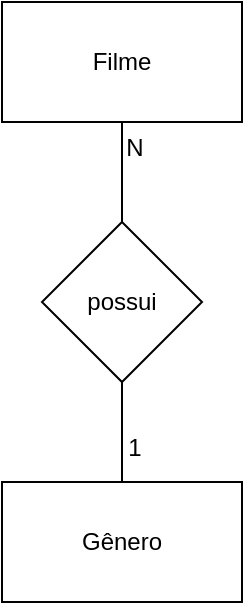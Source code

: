 <mxfile version="21.6.5" type="device" pages="7">
  <diagram name="1.0-exercicio-filmes" id="I-BGdNGA7U1FFxbziQIE">
    <mxGraphModel dx="1028" dy="574" grid="1" gridSize="10" guides="1" tooltips="1" connect="1" arrows="1" fold="1" page="1" pageScale="1" pageWidth="827" pageHeight="1169" math="0" shadow="0">
      <root>
        <mxCell id="0" />
        <mxCell id="1" parent="0" />
        <mxCell id="YZphu3kOSSdstlYhfyMW-1" value="Filme" style="rounded=0;whiteSpace=wrap;html=1;" vertex="1" parent="1">
          <mxGeometry x="354" y="110" width="120" height="60" as="geometry" />
        </mxCell>
        <mxCell id="YZphu3kOSSdstlYhfyMW-2" value="Gênero" style="rounded=0;whiteSpace=wrap;html=1;" vertex="1" parent="1">
          <mxGeometry x="354" y="350" width="120" height="60" as="geometry" />
        </mxCell>
        <mxCell id="YZphu3kOSSdstlYhfyMW-7" style="edgeStyle=orthogonalEdgeStyle;rounded=0;orthogonalLoop=1;jettySize=auto;html=1;exitX=0.5;exitY=0;exitDx=0;exitDy=0;entryX=0.5;entryY=1;entryDx=0;entryDy=0;endArrow=none;endFill=0;" edge="1" parent="1" source="YZphu3kOSSdstlYhfyMW-3" target="YZphu3kOSSdstlYhfyMW-1">
          <mxGeometry relative="1" as="geometry" />
        </mxCell>
        <mxCell id="YZphu3kOSSdstlYhfyMW-8" style="edgeStyle=orthogonalEdgeStyle;rounded=0;orthogonalLoop=1;jettySize=auto;html=1;exitX=0.5;exitY=1;exitDx=0;exitDy=0;entryX=0.5;entryY=0;entryDx=0;entryDy=0;endArrow=none;endFill=0;" edge="1" parent="1" source="YZphu3kOSSdstlYhfyMW-3" target="YZphu3kOSSdstlYhfyMW-2">
          <mxGeometry relative="1" as="geometry" />
        </mxCell>
        <mxCell id="YZphu3kOSSdstlYhfyMW-3" value="possui" style="rhombus;whiteSpace=wrap;html=1;" vertex="1" parent="1">
          <mxGeometry x="374" y="220" width="80" height="80" as="geometry" />
        </mxCell>
        <mxCell id="YZphu3kOSSdstlYhfyMW-18" value="1" style="text;html=1;align=center;verticalAlign=middle;resizable=0;points=[];autosize=1;strokeColor=none;fillColor=none;" vertex="1" parent="1">
          <mxGeometry x="405" y="318" width="30" height="30" as="geometry" />
        </mxCell>
        <mxCell id="YZphu3kOSSdstlYhfyMW-19" value="N" style="text;html=1;align=center;verticalAlign=middle;resizable=0;points=[];autosize=1;strokeColor=none;fillColor=none;" vertex="1" parent="1">
          <mxGeometry x="405" y="168" width="30" height="30" as="geometry" />
        </mxCell>
      </root>
    </mxGraphModel>
  </diagram>
  <diagram id="CU2UuW71HOpha8_t07lp" name="1.1-exercicio-pessoas">
    <mxGraphModel dx="1028" dy="517" grid="1" gridSize="10" guides="1" tooltips="1" connect="1" arrows="1" fold="1" page="1" pageScale="1" pageWidth="827" pageHeight="1169" math="0" shadow="0">
      <root>
        <mxCell id="0" />
        <mxCell id="1" parent="0" />
        <mxCell id="9IQwOJpV2tIMCUv4cz78-7" style="edgeStyle=orthogonalEdgeStyle;rounded=0;orthogonalLoop=1;jettySize=auto;html=1;entryX=0.5;entryY=1;entryDx=0;entryDy=0;endArrow=none;endFill=0;" edge="1" parent="1" source="9IQwOJpV2tIMCUv4cz78-1">
          <mxGeometry relative="1" as="geometry">
            <mxPoint x="414" y="180" as="targetPoint" />
          </mxGeometry>
        </mxCell>
        <mxCell id="9IQwOJpV2tIMCUv4cz78-1" value="Pessoa" style="rounded=0;whiteSpace=wrap;html=1;" vertex="1" parent="1">
          <mxGeometry x="354" y="230" width="120" height="60" as="geometry" />
        </mxCell>
        <mxCell id="9IQwOJpV2tIMCUv4cz78-5" style="edgeStyle=orthogonalEdgeStyle;rounded=0;orthogonalLoop=1;jettySize=auto;html=1;exitX=0;exitY=0.5;exitDx=0;exitDy=0;entryX=1;entryY=0.5;entryDx=0;entryDy=0;endArrow=none;endFill=0;" edge="1" parent="1" source="9IQwOJpV2tIMCUv4cz78-2" target="9IQwOJpV2tIMCUv4cz78-1">
          <mxGeometry relative="1" as="geometry" />
        </mxCell>
        <mxCell id="9IQwOJpV2tIMCUv4cz78-2" value="Emails" style="rounded=0;whiteSpace=wrap;html=1;" vertex="1" parent="1">
          <mxGeometry x="680" y="230" width="120" height="60" as="geometry" />
        </mxCell>
        <mxCell id="9IQwOJpV2tIMCUv4cz78-4" style="edgeStyle=orthogonalEdgeStyle;rounded=0;orthogonalLoop=1;jettySize=auto;html=1;endArrow=none;endFill=0;" edge="1" parent="1" source="9IQwOJpV2tIMCUv4cz78-3" target="9IQwOJpV2tIMCUv4cz78-1">
          <mxGeometry relative="1" as="geometry" />
        </mxCell>
        <mxCell id="9IQwOJpV2tIMCUv4cz78-3" value="Telefones" style="rounded=0;whiteSpace=wrap;html=1;" vertex="1" parent="1">
          <mxGeometry x="30" y="230" width="120" height="60" as="geometry" />
        </mxCell>
        <mxCell id="9IQwOJpV2tIMCUv4cz78-8" value="N" style="text;html=1;align=center;verticalAlign=middle;resizable=0;points=[];autosize=1;strokeColor=none;fillColor=none;" vertex="1" parent="1">
          <mxGeometry x="140" y="238" width="30" height="30" as="geometry" />
        </mxCell>
        <mxCell id="9IQwOJpV2tIMCUv4cz78-9" value="N" style="text;html=1;align=center;verticalAlign=middle;resizable=0;points=[];autosize=1;strokeColor=none;fillColor=none;" vertex="1" parent="1">
          <mxGeometry x="660" y="238" width="30" height="30" as="geometry" />
        </mxCell>
        <mxCell id="9IQwOJpV2tIMCUv4cz78-10" value="1" style="text;html=1;align=center;verticalAlign=middle;resizable=0;points=[];autosize=1;strokeColor=none;fillColor=none;" vertex="1" parent="1">
          <mxGeometry x="474" y="228" width="30" height="30" as="geometry" />
        </mxCell>
        <mxCell id="Zz_gHZl45tqb8q4Uxrso-1" value="possui" style="rhombus;whiteSpace=wrap;html=1;" vertex="1" parent="1">
          <mxGeometry x="210" y="220" width="80" height="80" as="geometry" />
        </mxCell>
        <mxCell id="1jNoZATQ0PYchABWmxlN-1" value="possui" style="rhombus;whiteSpace=wrap;html=1;" vertex="1" parent="1">
          <mxGeometry x="540" y="220" width="80" height="80" as="geometry" />
        </mxCell>
        <mxCell id="QV2ovt7Cpgw_d3lgKomS-1" value="CNH" style="ellipse;whiteSpace=wrap;html=1;" vertex="1" parent="1">
          <mxGeometry x="374" y="138" width="80" height="40" as="geometry" />
        </mxCell>
        <mxCell id="O3maNbYY7GkLywRqJN_z-1" value="1" style="text;html=1;align=center;verticalAlign=middle;resizable=0;points=[];autosize=1;strokeColor=none;fillColor=none;" vertex="1" parent="1">
          <mxGeometry x="325" y="228" width="30" height="30" as="geometry" />
        </mxCell>
      </root>
    </mxGraphModel>
  </diagram>
  <diagram id="02MyzW7_RCpUl3PUk8fm" name="1.2-exercicio-locadora">
    <mxGraphModel dx="1209" dy="608" grid="1" gridSize="10" guides="1" tooltips="1" connect="1" arrows="1" fold="1" page="1" pageScale="1" pageWidth="827" pageHeight="1169" math="0" shadow="0">
      <root>
        <mxCell id="0" />
        <mxCell id="1" parent="0" />
        <mxCell id="pgoecBLrP6WC7xK8D5ze-8" style="edgeStyle=orthogonalEdgeStyle;rounded=0;orthogonalLoop=1;jettySize=auto;html=1;endArrow=none;endFill=0;" edge="1" parent="1" source="VdG7JLdGuIOGSLcqiNNR-1" target="VdG7JLdGuIOGSLcqiNNR-2">
          <mxGeometry relative="1" as="geometry" />
        </mxCell>
        <mxCell id="VdG7JLdGuIOGSLcqiNNR-1" value="Empresas" style="rounded=0;whiteSpace=wrap;html=1;" vertex="1" parent="1">
          <mxGeometry x="27" y="240" width="120" height="60" as="geometry" />
        </mxCell>
        <mxCell id="VdG7JLdGuIOGSLcqiNNR-2" value="possui" style="rhombus;whiteSpace=wrap;html=1;" vertex="1" parent="1">
          <mxGeometry x="211" y="230" width="80" height="80" as="geometry" />
        </mxCell>
        <mxCell id="pgoecBLrP6WC7xK8D5ze-12" value="" style="edgeStyle=orthogonalEdgeStyle;rounded=0;orthogonalLoop=1;jettySize=auto;html=1;endArrow=none;endFill=0;" edge="1" parent="1" source="pgoecBLrP6WC7xK8D5ze-1" target="pgoecBLrP6WC7xK8D5ze-7">
          <mxGeometry relative="1" as="geometry" />
        </mxCell>
        <mxCell id="pgoecBLrP6WC7xK8D5ze-1" value="Veículos" style="rounded=0;whiteSpace=wrap;html=1;" vertex="1" parent="1">
          <mxGeometry x="357" y="240" width="120" height="60" as="geometry" />
        </mxCell>
        <mxCell id="pgoecBLrP6WC7xK8D5ze-5" value="Placa" style="ellipse;whiteSpace=wrap;html=1;" vertex="1" parent="1">
          <mxGeometry x="377" y="150" width="80" height="40" as="geometry" />
        </mxCell>
        <mxCell id="pgoecBLrP6WC7xK8D5ze-14" style="edgeStyle=orthogonalEdgeStyle;rounded=0;orthogonalLoop=1;jettySize=auto;html=1;exitX=0.5;exitY=0;exitDx=0;exitDy=0;entryX=0.5;entryY=1;entryDx=0;entryDy=0;endArrow=none;endFill=0;" edge="1" parent="1" source="pgoecBLrP6WC7xK8D5ze-6" target="pgoecBLrP6WC7xK8D5ze-7">
          <mxGeometry relative="1" as="geometry" />
        </mxCell>
        <mxCell id="pgoecBLrP6WC7xK8D5ze-6" value="Cliente" style="rounded=0;whiteSpace=wrap;html=1;" vertex="1" parent="1">
          <mxGeometry x="357" y="420" width="120" height="60" as="geometry" />
        </mxCell>
        <mxCell id="pgoecBLrP6WC7xK8D5ze-7" value="aluga" style="rhombus;whiteSpace=wrap;html=1;" vertex="1" parent="1">
          <mxGeometry x="377" y="320" width="80" height="80" as="geometry" />
        </mxCell>
        <mxCell id="pgoecBLrP6WC7xK8D5ze-10" style="edgeStyle=orthogonalEdgeStyle;rounded=0;orthogonalLoop=1;jettySize=auto;html=1;endArrow=none;endFill=0;" edge="1" parent="1">
          <mxGeometry relative="1" as="geometry">
            <mxPoint x="291" y="269.5" as="sourcePoint" />
            <mxPoint x="357" y="270" as="targetPoint" />
            <Array as="points">
              <mxPoint x="331" y="269.5" />
              <mxPoint x="331" y="269.5" />
            </Array>
          </mxGeometry>
        </mxCell>
        <mxCell id="pgoecBLrP6WC7xK8D5ze-19" style="edgeStyle=orthogonalEdgeStyle;rounded=0;orthogonalLoop=1;jettySize=auto;html=1;entryX=0.5;entryY=0;entryDx=0;entryDy=0;exitX=0.5;exitY=1;exitDx=0;exitDy=0;endArrow=none;endFill=0;" edge="1" parent="1" source="pgoecBLrP6WC7xK8D5ze-5" target="pgoecBLrP6WC7xK8D5ze-1">
          <mxGeometry relative="1" as="geometry">
            <mxPoint x="387" y="190" as="sourcePoint" />
            <mxPoint x="257" y="240" as="targetPoint" />
            <Array as="points">
              <mxPoint x="417" y="200" />
              <mxPoint x="417" y="200" />
            </Array>
          </mxGeometry>
        </mxCell>
        <mxCell id="dbm5YVzPwT5RKsMoLXLE-5" style="edgeStyle=orthogonalEdgeStyle;rounded=0;orthogonalLoop=1;jettySize=auto;html=1;entryX=1;entryY=0.5;entryDx=0;entryDy=0;endArrow=none;endFill=0;" edge="1" parent="1" source="dbm5YVzPwT5RKsMoLXLE-1" target="pgoecBLrP6WC7xK8D5ze-1">
          <mxGeometry relative="1" as="geometry" />
        </mxCell>
        <mxCell id="dbm5YVzPwT5RKsMoLXLE-1" value="possui" style="rhombus;whiteSpace=wrap;html=1;" vertex="1" parent="1">
          <mxGeometry x="537" y="160" width="80" height="80" as="geometry" />
        </mxCell>
        <mxCell id="dbm5YVzPwT5RKsMoLXLE-6" value="" style="edgeStyle=orthogonalEdgeStyle;rounded=0;orthogonalLoop=1;jettySize=auto;html=1;endArrow=none;endFill=0;" edge="1" parent="1" source="dbm5YVzPwT5RKsMoLXLE-3" target="dbm5YVzPwT5RKsMoLXLE-1">
          <mxGeometry relative="1" as="geometry" />
        </mxCell>
        <mxCell id="dbm5YVzPwT5RKsMoLXLE-3" value="Marca" style="rounded=0;whiteSpace=wrap;html=1;" vertex="1" parent="1">
          <mxGeometry x="673" y="170" width="120" height="60" as="geometry" />
        </mxCell>
        <mxCell id="dbm5YVzPwT5RKsMoLXLE-11" style="edgeStyle=orthogonalEdgeStyle;rounded=0;orthogonalLoop=1;jettySize=auto;html=1;exitX=0;exitY=0.5;exitDx=0;exitDy=0;endArrow=none;endFill=0;" edge="1" parent="1" source="dbm5YVzPwT5RKsMoLXLE-7">
          <mxGeometry relative="1" as="geometry">
            <mxPoint x="507" y="270" as="targetPoint" />
          </mxGeometry>
        </mxCell>
        <mxCell id="dbm5YVzPwT5RKsMoLXLE-7" value="possui" style="rhombus;whiteSpace=wrap;html=1;" vertex="1" parent="1">
          <mxGeometry x="537" y="310" width="80" height="80" as="geometry" />
        </mxCell>
        <mxCell id="dbm5YVzPwT5RKsMoLXLE-8" value="" style="edgeStyle=orthogonalEdgeStyle;rounded=0;orthogonalLoop=1;jettySize=auto;html=1;endArrow=none;endFill=0;" edge="1" parent="1" source="dbm5YVzPwT5RKsMoLXLE-9" target="dbm5YVzPwT5RKsMoLXLE-7">
          <mxGeometry relative="1" as="geometry" />
        </mxCell>
        <mxCell id="dbm5YVzPwT5RKsMoLXLE-9" value="Modelo" style="rounded=0;whiteSpace=wrap;html=1;" vertex="1" parent="1">
          <mxGeometry x="673" y="320" width="120" height="60" as="geometry" />
        </mxCell>
        <mxCell id="dbm5YVzPwT5RKsMoLXLE-12" style="edgeStyle=orthogonalEdgeStyle;rounded=0;orthogonalLoop=1;jettySize=auto;html=1;endArrow=none;endFill=0;" edge="1" parent="1" source="dbm5YVzPwT5RKsMoLXLE-13" target="dbm5YVzPwT5RKsMoLXLE-14">
          <mxGeometry relative="1" as="geometry" />
        </mxCell>
        <mxCell id="dbm5YVzPwT5RKsMoLXLE-13" value="Empresas" style="rounded=0;whiteSpace=wrap;html=1;" vertex="1" parent="1">
          <mxGeometry x="34" y="640" width="120" height="60" as="geometry" />
        </mxCell>
        <mxCell id="dbm5YVzPwT5RKsMoLXLE-14" value="possui" style="rhombus;whiteSpace=wrap;html=1;" vertex="1" parent="1">
          <mxGeometry x="218" y="630" width="80" height="80" as="geometry" />
        </mxCell>
        <mxCell id="dbm5YVzPwT5RKsMoLXLE-15" value="" style="edgeStyle=orthogonalEdgeStyle;rounded=0;orthogonalLoop=1;jettySize=auto;html=1;endArrow=none;endFill=0;" edge="1" parent="1" source="dbm5YVzPwT5RKsMoLXLE-16" target="dbm5YVzPwT5RKsMoLXLE-20">
          <mxGeometry relative="1" as="geometry" />
        </mxCell>
        <mxCell id="dbm5YVzPwT5RKsMoLXLE-16" value="Veículos" style="rounded=0;whiteSpace=wrap;html=1;" vertex="1" parent="1">
          <mxGeometry x="364" y="640" width="120" height="60" as="geometry" />
        </mxCell>
        <mxCell id="dbm5YVzPwT5RKsMoLXLE-17" value="Placa" style="ellipse;whiteSpace=wrap;html=1;" vertex="1" parent="1">
          <mxGeometry x="384" y="550" width="80" height="40" as="geometry" />
        </mxCell>
        <mxCell id="dbm5YVzPwT5RKsMoLXLE-18" style="edgeStyle=orthogonalEdgeStyle;rounded=0;orthogonalLoop=1;jettySize=auto;html=1;exitX=0.5;exitY=0;exitDx=0;exitDy=0;entryX=0.5;entryY=1;entryDx=0;entryDy=0;endArrow=none;endFill=0;" edge="1" parent="1" source="dbm5YVzPwT5RKsMoLXLE-19" target="dbm5YVzPwT5RKsMoLXLE-20">
          <mxGeometry relative="1" as="geometry" />
        </mxCell>
        <mxCell id="dbm5YVzPwT5RKsMoLXLE-19" value="Aluguel" style="rounded=0;whiteSpace=wrap;html=1;" vertex="1" parent="1">
          <mxGeometry x="364" y="820" width="120" height="60" as="geometry" />
        </mxCell>
        <mxCell id="dbm5YVzPwT5RKsMoLXLE-20" value="possui" style="rhombus;whiteSpace=wrap;html=1;" vertex="1" parent="1">
          <mxGeometry x="384" y="720" width="80" height="80" as="geometry" />
        </mxCell>
        <mxCell id="dbm5YVzPwT5RKsMoLXLE-21" style="edgeStyle=orthogonalEdgeStyle;rounded=0;orthogonalLoop=1;jettySize=auto;html=1;endArrow=none;endFill=0;" edge="1" parent="1">
          <mxGeometry relative="1" as="geometry">
            <mxPoint x="298" y="669.5" as="sourcePoint" />
            <mxPoint x="364" y="670" as="targetPoint" />
            <Array as="points">
              <mxPoint x="338" y="669.5" />
              <mxPoint x="338" y="669.5" />
            </Array>
          </mxGeometry>
        </mxCell>
        <mxCell id="dbm5YVzPwT5RKsMoLXLE-22" style="edgeStyle=orthogonalEdgeStyle;rounded=0;orthogonalLoop=1;jettySize=auto;html=1;entryX=0.5;entryY=0;entryDx=0;entryDy=0;exitX=0.5;exitY=1;exitDx=0;exitDy=0;endArrow=none;endFill=0;" edge="1" parent="1" source="dbm5YVzPwT5RKsMoLXLE-17" target="dbm5YVzPwT5RKsMoLXLE-16">
          <mxGeometry relative="1" as="geometry">
            <mxPoint x="394" y="590" as="sourcePoint" />
            <mxPoint x="264" y="640" as="targetPoint" />
            <Array as="points">
              <mxPoint x="424" y="600" />
              <mxPoint x="424" y="600" />
            </Array>
          </mxGeometry>
        </mxCell>
        <mxCell id="dbm5YVzPwT5RKsMoLXLE-23" style="edgeStyle=orthogonalEdgeStyle;rounded=0;orthogonalLoop=1;jettySize=auto;html=1;entryX=1;entryY=0.5;entryDx=0;entryDy=0;endArrow=none;endFill=0;" edge="1" parent="1" source="dbm5YVzPwT5RKsMoLXLE-24" target="dbm5YVzPwT5RKsMoLXLE-16">
          <mxGeometry relative="1" as="geometry" />
        </mxCell>
        <mxCell id="dbm5YVzPwT5RKsMoLXLE-24" value="possui" style="rhombus;whiteSpace=wrap;html=1;" vertex="1" parent="1">
          <mxGeometry x="544" y="560" width="80" height="80" as="geometry" />
        </mxCell>
        <mxCell id="dbm5YVzPwT5RKsMoLXLE-25" value="" style="edgeStyle=orthogonalEdgeStyle;rounded=0;orthogonalLoop=1;jettySize=auto;html=1;endArrow=none;endFill=0;" edge="1" parent="1" source="dbm5YVzPwT5RKsMoLXLE-26" target="dbm5YVzPwT5RKsMoLXLE-24">
          <mxGeometry relative="1" as="geometry" />
        </mxCell>
        <mxCell id="dbm5YVzPwT5RKsMoLXLE-26" value="Marca" style="rounded=0;whiteSpace=wrap;html=1;" vertex="1" parent="1">
          <mxGeometry x="680" y="570" width="120" height="60" as="geometry" />
        </mxCell>
        <mxCell id="dbm5YVzPwT5RKsMoLXLE-27" style="edgeStyle=orthogonalEdgeStyle;rounded=0;orthogonalLoop=1;jettySize=auto;html=1;exitX=0;exitY=0.5;exitDx=0;exitDy=0;endArrow=none;endFill=0;" edge="1" parent="1" source="dbm5YVzPwT5RKsMoLXLE-28">
          <mxGeometry relative="1" as="geometry">
            <mxPoint x="514" y="670" as="targetPoint" />
          </mxGeometry>
        </mxCell>
        <mxCell id="dbm5YVzPwT5RKsMoLXLE-28" value="possui" style="rhombus;whiteSpace=wrap;html=1;" vertex="1" parent="1">
          <mxGeometry x="544" y="710" width="80" height="80" as="geometry" />
        </mxCell>
        <mxCell id="dbm5YVzPwT5RKsMoLXLE-29" value="" style="edgeStyle=orthogonalEdgeStyle;rounded=0;orthogonalLoop=1;jettySize=auto;html=1;endArrow=none;endFill=0;" edge="1" parent="1" source="dbm5YVzPwT5RKsMoLXLE-30" target="dbm5YVzPwT5RKsMoLXLE-28">
          <mxGeometry relative="1" as="geometry" />
        </mxCell>
        <mxCell id="dbm5YVzPwT5RKsMoLXLE-30" value="Modelo" style="rounded=0;whiteSpace=wrap;html=1;" vertex="1" parent="1">
          <mxGeometry x="680" y="720" width="120" height="60" as="geometry" />
        </mxCell>
        <mxCell id="dbm5YVzPwT5RKsMoLXLE-31" value="" style="edgeStyle=orthogonalEdgeStyle;rounded=0;orthogonalLoop=1;jettySize=auto;html=1;endArrow=none;endFill=0;" edge="1" parent="1" target="dbm5YVzPwT5RKsMoLXLE-34">
          <mxGeometry relative="1" as="geometry">
            <mxPoint x="424" y="880" as="sourcePoint" />
          </mxGeometry>
        </mxCell>
        <mxCell id="dbm5YVzPwT5RKsMoLXLE-32" style="edgeStyle=orthogonalEdgeStyle;rounded=0;orthogonalLoop=1;jettySize=auto;html=1;exitX=0.5;exitY=0;exitDx=0;exitDy=0;entryX=0.5;entryY=1;entryDx=0;entryDy=0;endArrow=none;endFill=0;" edge="1" parent="1" source="dbm5YVzPwT5RKsMoLXLE-33" target="dbm5YVzPwT5RKsMoLXLE-34">
          <mxGeometry relative="1" as="geometry" />
        </mxCell>
        <mxCell id="dbm5YVzPwT5RKsMoLXLE-37" value="" style="edgeStyle=orthogonalEdgeStyle;rounded=0;orthogonalLoop=1;jettySize=auto;html=1;endArrow=none;endFill=0;" edge="1" parent="1" source="dbm5YVzPwT5RKsMoLXLE-33" target="dbm5YVzPwT5RKsMoLXLE-35">
          <mxGeometry relative="1" as="geometry" />
        </mxCell>
        <mxCell id="dbm5YVzPwT5RKsMoLXLE-38" value="" style="edgeStyle=orthogonalEdgeStyle;rounded=0;orthogonalLoop=1;jettySize=auto;html=1;endArrow=none;endFill=0;" edge="1" parent="1" source="dbm5YVzPwT5RKsMoLXLE-33" target="dbm5YVzPwT5RKsMoLXLE-36">
          <mxGeometry relative="1" as="geometry" />
        </mxCell>
        <mxCell id="dbm5YVzPwT5RKsMoLXLE-33" value="Cliente" style="rounded=0;whiteSpace=wrap;html=1;" vertex="1" parent="1">
          <mxGeometry x="364" y="1000" width="120" height="60" as="geometry" />
        </mxCell>
        <mxCell id="dbm5YVzPwT5RKsMoLXLE-34" value="possui" style="rhombus;whiteSpace=wrap;html=1;" vertex="1" parent="1">
          <mxGeometry x="384" y="900" width="80" height="80" as="geometry" />
        </mxCell>
        <mxCell id="dbm5YVzPwT5RKsMoLXLE-35" value="CPF" style="ellipse;whiteSpace=wrap;html=1;" vertex="1" parent="1">
          <mxGeometry x="537" y="1010" width="80" height="40" as="geometry" />
        </mxCell>
        <mxCell id="dbm5YVzPwT5RKsMoLXLE-36" value="Nome" style="ellipse;whiteSpace=wrap;html=1;" vertex="1" parent="1">
          <mxGeometry x="230" y="1010" width="80" height="40" as="geometry" />
        </mxCell>
        <mxCell id="dbm5YVzPwT5RKsMoLXLE-39" value="N" style="text;html=1;align=center;verticalAlign=middle;resizable=0;points=[];autosize=1;strokeColor=none;fillColor=none;" vertex="1" parent="1">
          <mxGeometry x="325" y="248" width="30" height="30" as="geometry" />
        </mxCell>
        <mxCell id="dbm5YVzPwT5RKsMoLXLE-40" value="1" style="text;html=1;align=center;verticalAlign=middle;resizable=0;points=[];autosize=1;strokeColor=none;fillColor=none;" vertex="1" parent="1">
          <mxGeometry x="140" y="248" width="30" height="30" as="geometry" />
        </mxCell>
        <mxCell id="dbm5YVzPwT5RKsMoLXLE-41" value="1" style="text;html=1;align=center;verticalAlign=middle;resizable=0;points=[];autosize=1;strokeColor=none;fillColor=none;" vertex="1" parent="1">
          <mxGeometry x="645" y="198" width="30" height="30" as="geometry" />
        </mxCell>
        <mxCell id="dbm5YVzPwT5RKsMoLXLE-42" value="1" style="text;html=1;align=center;verticalAlign=middle;resizable=0;points=[];autosize=1;strokeColor=none;fillColor=none;" vertex="1" parent="1">
          <mxGeometry x="464" y="248" width="30" height="30" as="geometry" />
        </mxCell>
        <mxCell id="dbm5YVzPwT5RKsMoLXLE-43" value="1" style="text;html=1;align=center;verticalAlign=middle;resizable=0;points=[];autosize=1;strokeColor=none;fillColor=none;" vertex="1" parent="1">
          <mxGeometry x="643" y="320" width="30" height="30" as="geometry" />
        </mxCell>
        <mxCell id="dbm5YVzPwT5RKsMoLXLE-44" value="1" style="text;html=1;align=center;verticalAlign=middle;resizable=0;points=[];autosize=1;strokeColor=none;fillColor=none;" vertex="1" parent="1">
          <mxGeometry x="385" y="398" width="30" height="30" as="geometry" />
        </mxCell>
        <mxCell id="dbm5YVzPwT5RKsMoLXLE-45" value="N" style="text;html=1;align=center;verticalAlign=middle;resizable=0;points=[];autosize=1;strokeColor=none;fillColor=none;" vertex="1" parent="1">
          <mxGeometry x="385" y="298" width="30" height="30" as="geometry" />
        </mxCell>
        <mxCell id="dbm5YVzPwT5RKsMoLXLE-46" value="N" style="text;html=1;align=center;verticalAlign=middle;resizable=0;points=[];autosize=1;strokeColor=none;fillColor=none;" vertex="1" parent="1">
          <mxGeometry x="332" y="650" width="30" height="30" as="geometry" />
        </mxCell>
        <mxCell id="dbm5YVzPwT5RKsMoLXLE-47" value="1" style="text;html=1;align=center;verticalAlign=middle;resizable=0;points=[];autosize=1;strokeColor=none;fillColor=none;" vertex="1" parent="1">
          <mxGeometry x="147" y="650" width="30" height="30" as="geometry" />
        </mxCell>
        <mxCell id="dbm5YVzPwT5RKsMoLXLE-48" value="1" style="text;html=1;align=center;verticalAlign=middle;resizable=0;points=[];autosize=1;strokeColor=none;fillColor=none;" vertex="1" parent="1">
          <mxGeometry x="652" y="600" width="30" height="30" as="geometry" />
        </mxCell>
        <mxCell id="dbm5YVzPwT5RKsMoLXLE-49" value="1" style="text;html=1;align=center;verticalAlign=middle;resizable=0;points=[];autosize=1;strokeColor=none;fillColor=none;" vertex="1" parent="1">
          <mxGeometry x="650" y="722" width="30" height="30" as="geometry" />
        </mxCell>
        <mxCell id="dbm5YVzPwT5RKsMoLXLE-50" value="N" style="text;html=1;align=center;verticalAlign=middle;resizable=0;points=[];autosize=1;strokeColor=none;fillColor=none;" vertex="1" parent="1">
          <mxGeometry x="392" y="800" width="30" height="30" as="geometry" />
        </mxCell>
        <mxCell id="dbm5YVzPwT5RKsMoLXLE-51" value="1" style="text;html=1;align=center;verticalAlign=middle;resizable=0;points=[];autosize=1;strokeColor=none;fillColor=none;" vertex="1" parent="1">
          <mxGeometry x="392" y="700" width="30" height="30" as="geometry" />
        </mxCell>
        <mxCell id="dbm5YVzPwT5RKsMoLXLE-52" value="1" style="text;html=1;align=center;verticalAlign=middle;resizable=0;points=[];autosize=1;strokeColor=none;fillColor=none;" vertex="1" parent="1">
          <mxGeometry x="385" y="968" width="30" height="30" as="geometry" />
        </mxCell>
        <mxCell id="dbm5YVzPwT5RKsMoLXLE-53" value="N" style="text;html=1;align=center;verticalAlign=middle;resizable=0;points=[];autosize=1;strokeColor=none;fillColor=none;" vertex="1" parent="1">
          <mxGeometry x="392" y="880" width="30" height="30" as="geometry" />
        </mxCell>
        <mxCell id="dbm5YVzPwT5RKsMoLXLE-54" value="1" style="text;html=1;align=center;verticalAlign=middle;resizable=0;points=[];autosize=1;strokeColor=none;fillColor=none;" vertex="1" parent="1">
          <mxGeometry x="485" y="638" width="30" height="30" as="geometry" />
        </mxCell>
      </root>
    </mxGraphModel>
  </diagram>
  <diagram id="2YCTpL5LTWsqLzix2I8e" name="1.3-exercicio-pclinics">
    <mxGraphModel dx="1869" dy="940" grid="1" gridSize="10" guides="1" tooltips="1" connect="1" arrows="1" fold="1" page="1" pageScale="1" pageWidth="827" pageHeight="1169" math="0" shadow="0">
      <root>
        <mxCell id="0" />
        <mxCell id="1" parent="0" />
        <mxCell id="6v6mWYqKibFyAExrrGuZ-11" style="edgeStyle=orthogonalEdgeStyle;rounded=0;orthogonalLoop=1;jettySize=auto;html=1;exitX=1;exitY=0.5;exitDx=0;exitDy=0;entryX=0;entryY=0.5;entryDx=0;entryDy=0;endArrow=none;endFill=0;" edge="1" parent="1" source="G8QMCM7ktY4HzcPHwu0p-2" target="6v6mWYqKibFyAExrrGuZ-3">
          <mxGeometry relative="1" as="geometry" />
        </mxCell>
        <mxCell id="G8QMCM7ktY4HzcPHwu0p-2" value="Clinica" style="rounded=0;whiteSpace=wrap;html=1;" vertex="1" parent="1">
          <mxGeometry y="150" width="120" height="60" as="geometry" />
        </mxCell>
        <mxCell id="6v6mWYqKibFyAExrrGuZ-2" style="edgeStyle=orthogonalEdgeStyle;rounded=0;orthogonalLoop=1;jettySize=auto;html=1;entryX=0.5;entryY=0;entryDx=0;entryDy=0;endArrow=none;endFill=0;" edge="1" parent="1" source="6v6mWYqKibFyAExrrGuZ-1" target="G8QMCM7ktY4HzcPHwu0p-2">
          <mxGeometry relative="1" as="geometry" />
        </mxCell>
        <mxCell id="6v6mWYqKibFyAExrrGuZ-1" value="Endereço" style="ellipse;whiteSpace=wrap;html=1;" vertex="1" parent="1">
          <mxGeometry x="20" y="60" width="80" height="40" as="geometry" />
        </mxCell>
        <mxCell id="6v6mWYqKibFyAExrrGuZ-12" style="edgeStyle=orthogonalEdgeStyle;rounded=0;orthogonalLoop=1;jettySize=auto;html=1;endArrow=none;endFill=0;" edge="1" parent="1" source="6v6mWYqKibFyAExrrGuZ-3" target="6v6mWYqKibFyAExrrGuZ-4">
          <mxGeometry relative="1" as="geometry" />
        </mxCell>
        <mxCell id="6v6mWYqKibFyAExrrGuZ-3" value="cadastra" style="rhombus;whiteSpace=wrap;html=1;" vertex="1" parent="1">
          <mxGeometry x="155" y="140" width="80" height="80" as="geometry" />
        </mxCell>
        <mxCell id="8ZcnrOEr7dViygReLH3v-12" value="" style="edgeStyle=orthogonalEdgeStyle;rounded=0;orthogonalLoop=1;jettySize=auto;html=1;endArrow=none;endFill=0;" edge="1" parent="1" source="6v6mWYqKibFyAExrrGuZ-4" target="8ZcnrOEr7dViygReLH3v-7">
          <mxGeometry relative="1" as="geometry" />
        </mxCell>
        <mxCell id="6v6mWYqKibFyAExrrGuZ-4" value="Veterinario" style="rounded=0;whiteSpace=wrap;html=1;" vertex="1" parent="1">
          <mxGeometry x="270" y="150" width="120" height="60" as="geometry" />
        </mxCell>
        <mxCell id="6v6mWYqKibFyAExrrGuZ-15" style="edgeStyle=orthogonalEdgeStyle;rounded=0;orthogonalLoop=1;jettySize=auto;html=1;entryX=0.5;entryY=1;entryDx=0;entryDy=0;endArrow=none;endFill=0;" edge="1" parent="1" source="6v6mWYqKibFyAExrrGuZ-6" target="6v6mWYqKibFyAExrrGuZ-7">
          <mxGeometry relative="1" as="geometry" />
        </mxCell>
        <mxCell id="6v6mWYqKibFyAExrrGuZ-6" value="Pet" style="rounded=0;whiteSpace=wrap;html=1;" vertex="1" parent="1">
          <mxGeometry x="545" y="360" width="120" height="60" as="geometry" />
        </mxCell>
        <mxCell id="6v6mWYqKibFyAExrrGuZ-7" value="Nome" style="ellipse;whiteSpace=wrap;html=1;" vertex="1" parent="1">
          <mxGeometry x="565" y="270" width="80" height="40" as="geometry" />
        </mxCell>
        <mxCell id="6v6mWYqKibFyAExrrGuZ-16" style="edgeStyle=orthogonalEdgeStyle;rounded=0;orthogonalLoop=1;jettySize=auto;html=1;exitX=0.5;exitY=1;exitDx=0;exitDy=0;entryX=0.5;entryY=0;entryDx=0;entryDy=0;endArrow=none;endFill=0;" edge="1" parent="1" source="6v6mWYqKibFyAExrrGuZ-8" target="6v6mWYqKibFyAExrrGuZ-6">
          <mxGeometry relative="1" as="geometry" />
        </mxCell>
        <mxCell id="6v6mWYqKibFyAExrrGuZ-8" value="Data de nascimento" style="ellipse;whiteSpace=wrap;html=1;" vertex="1" parent="1">
          <mxGeometry x="680" y="270" width="80" height="40" as="geometry" />
        </mxCell>
        <mxCell id="wMdFhBVSBYd1yxWIsnu8-2" style="edgeStyle=orthogonalEdgeStyle;rounded=0;orthogonalLoop=1;jettySize=auto;html=1;entryX=0.5;entryY=1;entryDx=0;entryDy=0;endArrow=none;endFill=0;" edge="1" parent="1" source="wMdFhBVSBYd1yxWIsnu8-1" target="6v6mWYqKibFyAExrrGuZ-6">
          <mxGeometry relative="1" as="geometry">
            <Array as="points">
              <mxPoint x="473" y="440" />
              <mxPoint x="605" y="440" />
            </Array>
          </mxGeometry>
        </mxCell>
        <mxCell id="wMdFhBVSBYd1yxWIsnu8-1" value="possui" style="rhombus;whiteSpace=wrap;html=1;" vertex="1" parent="1">
          <mxGeometry x="430" y="470" width="80" height="80" as="geometry" />
        </mxCell>
        <mxCell id="wMdFhBVSBYd1yxWIsnu8-4" style="edgeStyle=orthogonalEdgeStyle;rounded=0;orthogonalLoop=1;jettySize=auto;html=1;entryX=0.5;entryY=1;entryDx=0;entryDy=0;endArrow=none;endFill=0;" edge="1" parent="1" source="wMdFhBVSBYd1yxWIsnu8-3" target="wMdFhBVSBYd1yxWIsnu8-1">
          <mxGeometry relative="1" as="geometry" />
        </mxCell>
        <mxCell id="wMdFhBVSBYd1yxWIsnu8-3" value="Dono" style="rounded=0;whiteSpace=wrap;html=1;" vertex="1" parent="1">
          <mxGeometry x="410" y="585" width="120" height="60" as="geometry" />
        </mxCell>
        <mxCell id="wMdFhBVSBYd1yxWIsnu8-5" value="N" style="text;html=1;align=center;verticalAlign=middle;resizable=0;points=[];autosize=1;strokeColor=none;fillColor=none;" vertex="1" parent="1">
          <mxGeometry x="240" y="150" width="30" height="30" as="geometry" />
        </mxCell>
        <mxCell id="wMdFhBVSBYd1yxWIsnu8-7" value="N" style="text;html=1;align=center;verticalAlign=middle;resizable=0;points=[];autosize=1;strokeColor=none;fillColor=none;" vertex="1" parent="1">
          <mxGeometry x="440" y="555" width="30" height="30" as="geometry" />
        </mxCell>
        <mxCell id="8ZcnrOEr7dViygReLH3v-5" value="Atendimento" style="rounded=0;whiteSpace=wrap;html=1;" vertex="1" parent="1">
          <mxGeometry x="270" y="360" width="120" height="60" as="geometry" />
        </mxCell>
        <mxCell id="8ZcnrOEr7dViygReLH3v-11" value="" style="edgeStyle=orthogonalEdgeStyle;rounded=0;orthogonalLoop=1;jettySize=auto;html=1;endArrow=none;endFill=0;" edge="1" parent="1" source="8ZcnrOEr7dViygReLH3v-7" target="8ZcnrOEr7dViygReLH3v-5">
          <mxGeometry relative="1" as="geometry" />
        </mxCell>
        <mxCell id="8ZcnrOEr7dViygReLH3v-7" value="faz" style="rhombus;whiteSpace=wrap;html=1;" vertex="1" parent="1">
          <mxGeometry x="290" y="245" width="80" height="80" as="geometry" />
        </mxCell>
        <mxCell id="8ZcnrOEr7dViygReLH3v-9" value="" style="edgeStyle=orthogonalEdgeStyle;rounded=0;orthogonalLoop=1;jettySize=auto;html=1;endArrow=none;endFill=0;" edge="1" parent="1" source="8ZcnrOEr7dViygReLH3v-8" target="8ZcnrOEr7dViygReLH3v-5">
          <mxGeometry relative="1" as="geometry" />
        </mxCell>
        <mxCell id="8ZcnrOEr7dViygReLH3v-10" value="" style="edgeStyle=orthogonalEdgeStyle;rounded=0;orthogonalLoop=1;jettySize=auto;html=1;endArrow=none;endFill=0;" edge="1" parent="1" source="8ZcnrOEr7dViygReLH3v-8" target="6v6mWYqKibFyAExrrGuZ-6">
          <mxGeometry relative="1" as="geometry" />
        </mxCell>
        <mxCell id="8ZcnrOEr7dViygReLH3v-8" value="atende" style="rhombus;whiteSpace=wrap;html=1;" vertex="1" parent="1">
          <mxGeometry x="430" y="350" width="80" height="80" as="geometry" />
        </mxCell>
        <mxCell id="8ZcnrOEr7dViygReLH3v-25" value="" style="edgeStyle=orthogonalEdgeStyle;rounded=0;orthogonalLoop=1;jettySize=auto;html=1;endArrow=none;endFill=0;" edge="1" parent="1" source="8ZcnrOEr7dViygReLH3v-13" target="6v6mWYqKibFyAExrrGuZ-6">
          <mxGeometry relative="1" as="geometry" />
        </mxCell>
        <mxCell id="8ZcnrOEr7dViygReLH3v-13" value="possui" style="rhombus;whiteSpace=wrap;html=1;" vertex="1" parent="1">
          <mxGeometry x="565" y="470" width="80" height="80" as="geometry" />
        </mxCell>
        <mxCell id="8ZcnrOEr7dViygReLH3v-14" style="edgeStyle=orthogonalEdgeStyle;rounded=0;orthogonalLoop=1;jettySize=auto;html=1;entryX=0.5;entryY=1;entryDx=0;entryDy=0;endArrow=none;endFill=0;" edge="1" parent="1" source="8ZcnrOEr7dViygReLH3v-15" target="8ZcnrOEr7dViygReLH3v-13">
          <mxGeometry relative="1" as="geometry" />
        </mxCell>
        <mxCell id="8ZcnrOEr7dViygReLH3v-15" value="TipoPet" style="rounded=0;whiteSpace=wrap;html=1;" vertex="1" parent="1">
          <mxGeometry x="545" y="585" width="120" height="60" as="geometry" />
        </mxCell>
        <mxCell id="8ZcnrOEr7dViygReLH3v-16" value="1" style="text;html=1;align=center;verticalAlign=middle;resizable=0;points=[];autosize=1;strokeColor=none;fillColor=none;" vertex="1" parent="1">
          <mxGeometry x="575" y="555" width="30" height="30" as="geometry" />
        </mxCell>
        <mxCell id="8ZcnrOEr7dViygReLH3v-24" value="" style="edgeStyle=orthogonalEdgeStyle;rounded=0;orthogonalLoop=1;jettySize=auto;html=1;entryX=0.5;entryY=1;entryDx=0;entryDy=0;endArrow=none;endFill=0;" edge="1" parent="1" source="8ZcnrOEr7dViygReLH3v-17" target="6v6mWYqKibFyAExrrGuZ-6">
          <mxGeometry relative="1" as="geometry">
            <mxPoint x="740" y="380" as="targetPoint" />
            <Array as="points">
              <mxPoint x="740" y="440" />
              <mxPoint x="605" y="440" />
            </Array>
          </mxGeometry>
        </mxCell>
        <mxCell id="8ZcnrOEr7dViygReLH3v-17" value="possui" style="rhombus;whiteSpace=wrap;html=1;" vertex="1" parent="1">
          <mxGeometry x="700" y="470" width="80" height="80" as="geometry" />
        </mxCell>
        <mxCell id="8ZcnrOEr7dViygReLH3v-18" style="edgeStyle=orthogonalEdgeStyle;rounded=0;orthogonalLoop=1;jettySize=auto;html=1;entryX=0.5;entryY=1;entryDx=0;entryDy=0;endArrow=none;endFill=0;" edge="1" parent="1" source="8ZcnrOEr7dViygReLH3v-19" target="8ZcnrOEr7dViygReLH3v-17">
          <mxGeometry relative="1" as="geometry" />
        </mxCell>
        <mxCell id="8ZcnrOEr7dViygReLH3v-19" value="Raca" style="rounded=0;whiteSpace=wrap;html=1;" vertex="1" parent="1">
          <mxGeometry x="680" y="585" width="120" height="60" as="geometry" />
        </mxCell>
        <mxCell id="8ZcnrOEr7dViygReLH3v-20" value="1" style="text;html=1;align=center;verticalAlign=middle;resizable=0;points=[];autosize=1;strokeColor=none;fillColor=none;" vertex="1" parent="1">
          <mxGeometry x="710" y="555" width="30" height="30" as="geometry" />
        </mxCell>
        <mxCell id="8ZcnrOEr7dViygReLH3v-26" value="1" style="text;html=1;align=center;verticalAlign=middle;resizable=0;points=[];autosize=1;strokeColor=none;fillColor=none;" vertex="1" parent="1">
          <mxGeometry x="120" y="150" width="30" height="30" as="geometry" />
        </mxCell>
        <mxCell id="8ZcnrOEr7dViygReLH3v-27" value="N" style="text;html=1;align=center;verticalAlign=middle;resizable=0;points=[];autosize=1;strokeColor=none;fillColor=none;" vertex="1" parent="1">
          <mxGeometry x="330" y="330" width="30" height="30" as="geometry" />
        </mxCell>
        <mxCell id="8ZcnrOEr7dViygReLH3v-29" value="1" style="text;html=1;align=center;verticalAlign=middle;resizable=0;points=[];autosize=1;strokeColor=none;fillColor=none;" vertex="1" parent="1">
          <mxGeometry x="515" y="390" width="30" height="30" as="geometry" />
        </mxCell>
        <mxCell id="8ZcnrOEr7dViygReLH3v-30" value="N" style="text;html=1;align=center;verticalAlign=middle;resizable=0;points=[];autosize=1;strokeColor=none;fillColor=none;" vertex="1" parent="1">
          <mxGeometry x="575" y="420" width="30" height="30" as="geometry" />
        </mxCell>
        <mxCell id="8ZcnrOEr7dViygReLH3v-32" value="N" style="text;html=1;align=center;verticalAlign=middle;resizable=0;points=[];autosize=1;strokeColor=none;fillColor=none;" vertex="1" parent="1">
          <mxGeometry x="390" y="390" width="30" height="30" as="geometry" />
        </mxCell>
      </root>
    </mxGraphModel>
  </diagram>
  <diagram id="rbVx_Aj5NUXh1gx7yOWc" name="1.4-exercicio-optus">
    <mxGraphModel dx="1855" dy="574" grid="1" gridSize="10" guides="1" tooltips="1" connect="1" arrows="1" fold="1" page="1" pageScale="1" pageWidth="827" pageHeight="1169" math="0" shadow="0">
      <root>
        <mxCell id="0" />
        <mxCell id="1" parent="0" />
        <mxCell id="sOXlfP286KKBGf58Z_oa-3" value="" style="edgeStyle=orthogonalEdgeStyle;rounded=0;orthogonalLoop=1;jettySize=auto;html=1;endArrow=none;endFill=0;" edge="1" parent="1" source="0srbitcsv75SaofltJwT-1" target="y5SU4J_h8RDrbXkpnAb2-2">
          <mxGeometry relative="1" as="geometry" />
        </mxCell>
        <mxCell id="0srbitcsv75SaofltJwT-1" value="Optus" style="rounded=0;whiteSpace=wrap;html=1;" vertex="1" parent="1">
          <mxGeometry x="-800" y="460" width="120" height="60" as="geometry" />
        </mxCell>
        <mxCell id="sOXlfP286KKBGf58Z_oa-11" value="" style="edgeStyle=orthogonalEdgeStyle;rounded=0;orthogonalLoop=1;jettySize=auto;html=1;endArrow=none;endFill=0;" edge="1" parent="1" source="y5SU4J_h8RDrbXkpnAb2-1" target="y5SU4J_h8RDrbXkpnAb2-3">
          <mxGeometry relative="1" as="geometry" />
        </mxCell>
        <mxCell id="y5SU4J_h8RDrbXkpnAb2-1" value="Nome" style="ellipse;whiteSpace=wrap;html=1;" vertex="1" parent="1">
          <mxGeometry x="-180" y="380" width="80" height="40" as="geometry" />
        </mxCell>
        <mxCell id="sOXlfP286KKBGf58Z_oa-4" value="" style="edgeStyle=orthogonalEdgeStyle;rounded=0;orthogonalLoop=1;jettySize=auto;html=1;endArrow=none;endFill=0;" edge="1" parent="1" source="y5SU4J_h8RDrbXkpnAb2-2" target="sOXlfP286KKBGf58Z_oa-1">
          <mxGeometry relative="1" as="geometry" />
        </mxCell>
        <mxCell id="y5SU4J_h8RDrbXkpnAb2-2" value="gerencia" style="rhombus;whiteSpace=wrap;html=1;" vertex="1" parent="1">
          <mxGeometry x="-630" y="450" width="80" height="80" as="geometry" />
        </mxCell>
        <mxCell id="sOXlfP286KKBGf58Z_oa-6" value="" style="edgeStyle=orthogonalEdgeStyle;rounded=0;orthogonalLoop=1;jettySize=auto;html=1;endArrow=none;endFill=0;" edge="1" parent="1" source="y5SU4J_h8RDrbXkpnAb2-3" target="sOXlfP286KKBGf58Z_oa-2">
          <mxGeometry relative="1" as="geometry" />
        </mxCell>
        <mxCell id="y5SU4J_h8RDrbXkpnAb2-3" value="Artistas" style="rounded=0;whiteSpace=wrap;html=1;" vertex="1" parent="1">
          <mxGeometry x="-200" y="460" width="120" height="60" as="geometry" />
        </mxCell>
        <mxCell id="sOXlfP286KKBGf58Z_oa-5" value="" style="edgeStyle=orthogonalEdgeStyle;rounded=0;orthogonalLoop=1;jettySize=auto;html=1;endArrow=none;endFill=0;" edge="1" parent="1" source="sOXlfP286KKBGf58Z_oa-1" target="sOXlfP286KKBGf58Z_oa-2">
          <mxGeometry relative="1" as="geometry" />
        </mxCell>
        <mxCell id="sOXlfP286KKBGf58Z_oa-1" value="CDs dos artistas/Álbums" style="rounded=0;whiteSpace=wrap;html=1;" vertex="1" parent="1">
          <mxGeometry x="-500" y="460" width="120" height="60" as="geometry" />
        </mxCell>
        <mxCell id="sOXlfP286KKBGf58Z_oa-2" value="Pertence" style="rhombus;whiteSpace=wrap;html=1;" vertex="1" parent="1">
          <mxGeometry x="-330" y="450" width="80" height="80" as="geometry" />
        </mxCell>
        <mxCell id="sOXlfP286KKBGf58Z_oa-7" value="N" style="text;html=1;align=center;verticalAlign=middle;resizable=0;points=[];autosize=1;strokeColor=none;fillColor=none;" vertex="1" parent="1">
          <mxGeometry x="-385" y="468" width="30" height="30" as="geometry" />
        </mxCell>
        <mxCell id="sOXlfP286KKBGf58Z_oa-8" value="1" style="text;html=1;align=center;verticalAlign=middle;resizable=0;points=[];autosize=1;strokeColor=none;fillColor=none;" vertex="1" parent="1">
          <mxGeometry x="-220" y="468" width="30" height="30" as="geometry" />
        </mxCell>
        <mxCell id="sOXlfP286KKBGf58Z_oa-9" value="1" style="text;html=1;align=center;verticalAlign=middle;resizable=0;points=[];autosize=1;strokeColor=none;fillColor=none;" vertex="1" parent="1">
          <mxGeometry x="-690" y="468" width="30" height="30" as="geometry" />
        </mxCell>
        <mxCell id="sOXlfP286KKBGf58Z_oa-10" value="N" style="text;html=1;align=center;verticalAlign=middle;resizable=0;points=[];autosize=1;strokeColor=none;fillColor=none;" vertex="1" parent="1">
          <mxGeometry x="-525" y="468" width="30" height="30" as="geometry" />
        </mxCell>
        <mxCell id="sOXlfP286KKBGf58Z_oa-15" value="" style="edgeStyle=orthogonalEdgeStyle;rounded=0;orthogonalLoop=1;jettySize=auto;html=1;endArrow=none;endFill=0;" edge="1" parent="1" source="sOXlfP286KKBGf58Z_oa-12" target="sOXlfP286KKBGf58Z_oa-1">
          <mxGeometry relative="1" as="geometry" />
        </mxCell>
        <mxCell id="sOXlfP286KKBGf58Z_oa-12" value="possui" style="rhombus;whiteSpace=wrap;html=1;" vertex="1" parent="1">
          <mxGeometry x="-480" y="330" width="80" height="80" as="geometry" />
        </mxCell>
        <mxCell id="sOXlfP286KKBGf58Z_oa-14" value="" style="edgeStyle=orthogonalEdgeStyle;rounded=0;orthogonalLoop=1;jettySize=auto;html=1;endArrow=none;endFill=0;" edge="1" parent="1" source="sOXlfP286KKBGf58Z_oa-13" target="sOXlfP286KKBGf58Z_oa-12">
          <mxGeometry relative="1" as="geometry" />
        </mxCell>
        <mxCell id="sOXlfP286KKBGf58Z_oa-13" value="Estilos" style="rounded=0;whiteSpace=wrap;html=1;" vertex="1" parent="1">
          <mxGeometry x="-500" y="220" width="120" height="60" as="geometry" />
        </mxCell>
        <mxCell id="sOXlfP286KKBGf58Z_oa-16" value="1" style="text;html=1;align=center;verticalAlign=middle;resizable=0;points=[];autosize=1;strokeColor=none;fillColor=none;" vertex="1" parent="1">
          <mxGeometry x="-445" y="438" width="30" height="30" as="geometry" />
        </mxCell>
        <mxCell id="sOXlfP286KKBGf58Z_oa-17" value="N" style="text;html=1;align=center;verticalAlign=middle;resizable=0;points=[];autosize=1;strokeColor=none;fillColor=none;" vertex="1" parent="1">
          <mxGeometry x="-445" y="278" width="30" height="30" as="geometry" />
        </mxCell>
        <mxCell id="sOXlfP286KKBGf58Z_oa-18" value="A Optus é uma empresa no ramo musical que deseja realizar o gerenciamento dos lançamentos de novos cds de seus artistas. Cada álbum lançado poderá conter mais de um estilo vinculado (ex.: Indie e Folk).&#xa;É importante que você crie também uma estratégia para que os usuários possuam acesso à plataforma.&#xa;Os usuários deverão conter nome, email, senha e o tipo de permissão (eles podem ser do tipo administrador ou comum).&#xa;&#xa;&#xa;Observações:&#xa;Os Artistas deverão possuir somente nome.&#xa;Estilos: nome.&#xa;Albuns: titulo, data de lançamento, localizacao, quantidade de minutos, se o álbum está ativo para visualização, a quem pertence (somente um artista por álbum) e quais os estilos vinculados." style="text;whiteSpace=wrap;" vertex="1" parent="1">
          <mxGeometry x="-750" y="10" width="560" height="230" as="geometry" />
        </mxCell>
        <mxCell id="sOXlfP286KKBGf58Z_oa-29" style="edgeStyle=orthogonalEdgeStyle;rounded=0;orthogonalLoop=1;jettySize=auto;html=1;endArrow=none;endFill=0;" edge="1" parent="1" source="sOXlfP286KKBGf58Z_oa-19">
          <mxGeometry relative="1" as="geometry">
            <mxPoint x="-480" y="550" as="targetPoint" />
            <Array as="points">
              <mxPoint x="-560" y="550" />
            </Array>
          </mxGeometry>
        </mxCell>
        <mxCell id="sOXlfP286KKBGf58Z_oa-19" value="Data de lançamento" style="ellipse;whiteSpace=wrap;html=1;" vertex="1" parent="1">
          <mxGeometry x="-600" y="600" width="80" height="40" as="geometry" />
        </mxCell>
        <mxCell id="sOXlfP286KKBGf58Z_oa-25" value="" style="edgeStyle=orthogonalEdgeStyle;rounded=0;orthogonalLoop=1;jettySize=auto;html=1;entryX=0.5;entryY=1;entryDx=0;entryDy=0;endArrow=none;endFill=0;" edge="1" parent="1" source="sOXlfP286KKBGf58Z_oa-20" target="sOXlfP286KKBGf58Z_oa-1">
          <mxGeometry relative="1" as="geometry">
            <Array as="points">
              <mxPoint x="-480" y="549" />
              <mxPoint x="-440" y="549" />
            </Array>
          </mxGeometry>
        </mxCell>
        <mxCell id="sOXlfP286KKBGf58Z_oa-20" value="Localização" style="ellipse;whiteSpace=wrap;html=1;" vertex="1" parent="1">
          <mxGeometry x="-520" y="600" width="80" height="40" as="geometry" />
        </mxCell>
        <mxCell id="sOXlfP286KKBGf58Z_oa-26" value="" style="edgeStyle=orthogonalEdgeStyle;rounded=0;orthogonalLoop=1;jettySize=auto;html=1;endArrow=none;endFill=0;" edge="1" parent="1" source="sOXlfP286KKBGf58Z_oa-21">
          <mxGeometry relative="1" as="geometry">
            <mxPoint x="-440" y="530" as="targetPoint" />
            <Array as="points">
              <mxPoint x="-400" y="549" />
              <mxPoint x="-440" y="549" />
            </Array>
          </mxGeometry>
        </mxCell>
        <mxCell id="sOXlfP286KKBGf58Z_oa-21" value="Quantidade de minutos" style="ellipse;whiteSpace=wrap;html=1;" vertex="1" parent="1">
          <mxGeometry x="-440" y="600" width="80" height="40" as="geometry" />
        </mxCell>
        <mxCell id="sOXlfP286KKBGf58Z_oa-22" value="Se o&amp;nbsp;álbum está ativo para visualização" style="ellipse;whiteSpace=wrap;html=1;" vertex="1" parent="1">
          <mxGeometry x="-320" y="300" width="80" height="40" as="geometry" />
        </mxCell>
        <mxCell id="sOXlfP286KKBGf58Z_oa-27" value="" style="edgeStyle=orthogonalEdgeStyle;rounded=0;orthogonalLoop=1;jettySize=auto;html=1;endArrow=none;endFill=0;" edge="1" parent="1" source="sOXlfP286KKBGf58Z_oa-23">
          <mxGeometry relative="1" as="geometry">
            <mxPoint x="-400" y="549" as="targetPoint" />
            <Array as="points">
              <mxPoint x="-320" y="550" />
              <mxPoint x="-399" y="550" />
            </Array>
          </mxGeometry>
        </mxCell>
        <mxCell id="sOXlfP286KKBGf58Z_oa-23" value="A quem pertence" style="ellipse;whiteSpace=wrap;html=1;" vertex="1" parent="1">
          <mxGeometry x="-360" y="600" width="80" height="40" as="geometry" />
        </mxCell>
      </root>
    </mxGraphModel>
  </diagram>
  <diagram id="AsGj-UvPsZRwxKUi1zK-" name="1.5-exercicio-ecommerce">
    <mxGraphModel dx="1028" dy="574" grid="1" gridSize="10" guides="1" tooltips="1" connect="1" arrows="1" fold="1" page="1" pageScale="1" pageWidth="827" pageHeight="1169" math="0" shadow="0">
      <root>
        <mxCell id="0" />
        <mxCell id="1" parent="0" />
        <mxCell id="TZ9iRCG0tN3ri92aX7-4-1" value="SenaiShop" style="rounded=0;whiteSpace=wrap;html=1;" vertex="1" parent="1">
          <mxGeometry x="350" y="270" width="120" height="60" as="geometry" />
        </mxCell>
        <mxCell id="TZ9iRCG0tN3ri92aX7-4-2" value="Possui" style="rhombus;whiteSpace=wrap;html=1;" vertex="1" parent="1">
          <mxGeometry x="370" y="370" width="80" height="80" as="geometry" />
        </mxCell>
        <mxCell id="wdfOjm0qx6yypDMN57us-1" value="Nome" style="ellipse;whiteSpace=wrap;html=1;" vertex="1" parent="1">
          <mxGeometry x="10" y="360" width="80" height="40" as="geometry" />
        </mxCell>
        <mxCell id="wdfOjm0qx6yypDMN57us-2" value="Categorias" style="rounded=0;whiteSpace=wrap;html=1;" vertex="1" parent="1">
          <mxGeometry x="354" y="500" width="120" height="60" as="geometry" />
        </mxCell>
        <mxCell id="wdfOjm0qx6yypDMN57us-4" value="Possui" style="rhombus;whiteSpace=wrap;html=1;" vertex="1" parent="1">
          <mxGeometry x="370" y="610" width="80" height="80" as="geometry" />
        </mxCell>
        <mxCell id="wdfOjm0qx6yypDMN57us-5" value="Subcategorias" style="rounded=0;whiteSpace=wrap;html=1;" vertex="1" parent="1">
          <mxGeometry x="354" y="740" width="120" height="60" as="geometry" />
        </mxCell>
        <mxCell id="wdfOjm0qx6yypDMN57us-6" value="Produto" style="rounded=0;whiteSpace=wrap;html=1;" vertex="1" parent="1">
          <mxGeometry x="650" y="740" width="120" height="60" as="geometry" />
        </mxCell>
        <mxCell id="wdfOjm0qx6yypDMN57us-7" value="Possui" style="rhombus;whiteSpace=wrap;html=1;" vertex="1" parent="1">
          <mxGeometry x="520" y="730" width="80" height="80" as="geometry" />
        </mxCell>
        <mxCell id="wdfOjm0qx6yypDMN57us-8" value="Efetua pedidio" style="rhombus;whiteSpace=wrap;html=1;" vertex="1" parent="1">
          <mxGeometry x="90" y="600" width="80" height="80" as="geometry" />
        </mxCell>
        <mxCell id="wdfOjm0qx6yypDMN57us-9" value="Cliente" style="rounded=0;whiteSpace=wrap;html=1;" vertex="1" parent="1">
          <mxGeometry x="70" y="510" width="120" height="60" as="geometry" />
        </mxCell>
        <mxCell id="wdfOjm0qx6yypDMN57us-10" value="Pedido" style="rounded=0;whiteSpace=wrap;html=1;" vertex="1" parent="1">
          <mxGeometry x="70" y="720" width="120" height="60" as="geometry" />
        </mxCell>
      </root>
    </mxGraphModel>
  </diagram>
  <diagram id="i6PctijexpBkiajTzzVx" name="1.6-exercicio-micromanu">
    <mxGraphModel dx="1028" dy="574" grid="1" gridSize="10" guides="1" tooltips="1" connect="1" arrows="1" fold="1" page="1" pageScale="1" pageWidth="827" pageHeight="1169" math="0" shadow="0">
      <root>
        <mxCell id="0" />
        <mxCell id="1" parent="0" />
      </root>
    </mxGraphModel>
  </diagram>
</mxfile>
